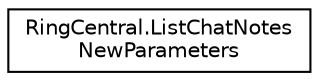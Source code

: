 digraph "Graphical Class Hierarchy"
{
 // LATEX_PDF_SIZE
  edge [fontname="Helvetica",fontsize="10",labelfontname="Helvetica",labelfontsize="10"];
  node [fontname="Helvetica",fontsize="10",shape=record];
  rankdir="LR";
  Node0 [label="RingCentral.ListChatNotes\lNewParameters",height=0.2,width=0.4,color="black", fillcolor="white", style="filled",URL="$classRingCentral_1_1ListChatNotesNewParameters.html",tooltip="Query parameters for operation listChatNotesNew"];
}
